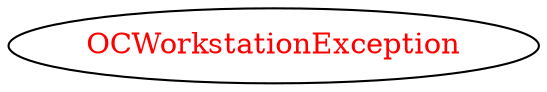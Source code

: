 digraph dependencyGraph {
 concentrate=true;
 ranksep="2.0";
 rankdir="LR"; 
 splines="ortho";
"OCWorkstationException" [fontcolor="red"];
}